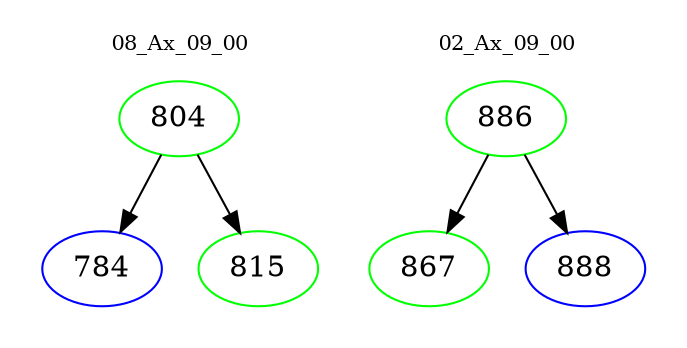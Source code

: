digraph{
subgraph cluster_0 {
color = white
label = "08_Ax_09_00";
fontsize=10;
T0_804 [label="804", color="green"]
T0_804 -> T0_784 [color="black"]
T0_784 [label="784", color="blue"]
T0_804 -> T0_815 [color="black"]
T0_815 [label="815", color="green"]
}
subgraph cluster_1 {
color = white
label = "02_Ax_09_00";
fontsize=10;
T1_886 [label="886", color="green"]
T1_886 -> T1_867 [color="black"]
T1_867 [label="867", color="green"]
T1_886 -> T1_888 [color="black"]
T1_888 [label="888", color="blue"]
}
}
